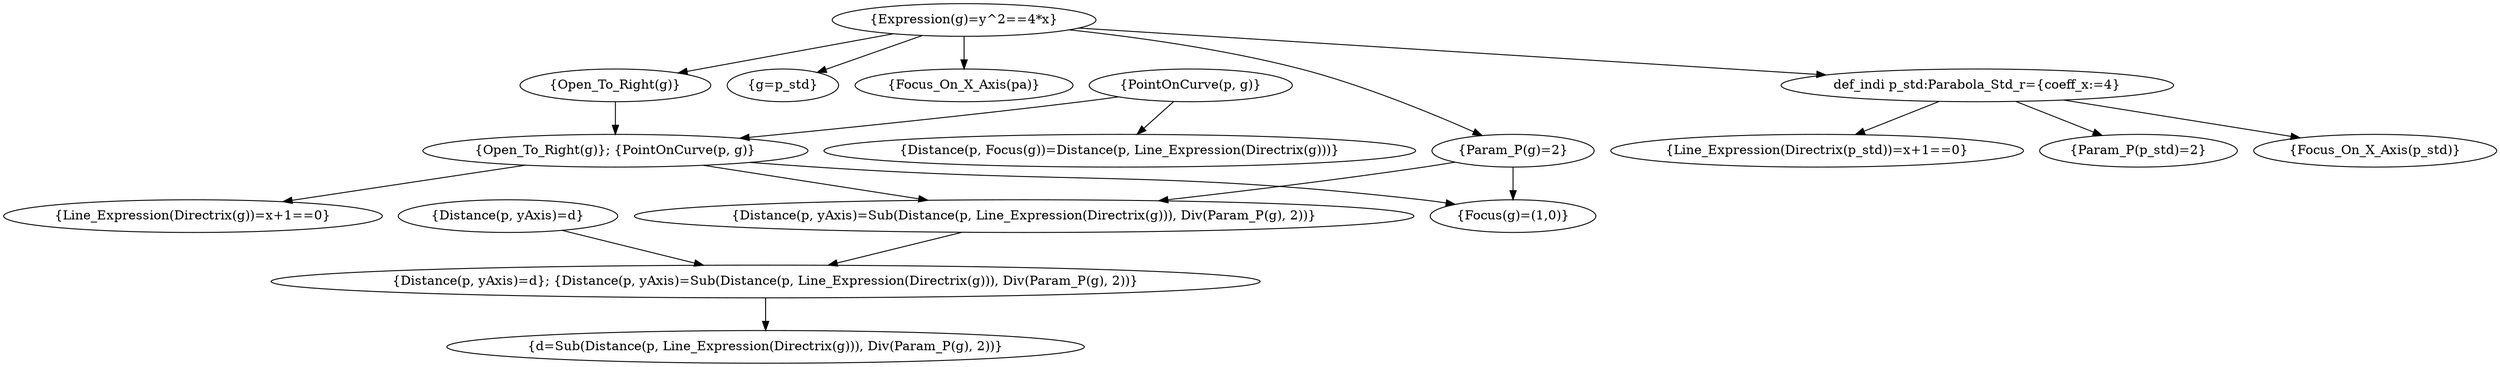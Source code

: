 digraph all_progress {
	graph [bb="0,0,2296.4,396"];
	node [label="\N"];
	"{Expression(g)=y^2==4*x}"	[height=0.5,
		pos="892.07,378",
		width=3.232];
	"{Focus_On_X_Axis(pa)}"	[height=0.5,
		pos="892.07,306",
		width=2.9476];
	"{Expression(g)=y^2==4*x}" -> "{Focus_On_X_Axis(pa)}"	[pos="e,892.07,324.1 892.07,359.7 892.07,352.41 892.07,343.73 892.07,335.54"];
	"{Open_To_Right(g)}"	[height=0.5,
		pos="559.07,306",
		width=2.5211];
	"{Expression(g)=y^2==4*x}" -> "{Open_To_Right(g)}"	[pos="e,619.78,319.76 825.08,362.92 768.82,351.09 688.6,334.23 630.99,322.12"];
	"{Param_P(g)=2}"	[height=0.5,
		pos="1383.1,234",
		width=2.0804];
	"{Expression(g)=y^2==4*x}" -> "{Param_P(g)=2}"	[pos="e,1358,251.41 992.75,368.69 1057,361.37 1141.4,347.98 1213.1,324 1262.5,307.47 1314.9,277.94 1348.3,257.45"];
	"def_indi p_std:Parabola_Std_r={coeff_x:=4}"	[height=0.5,
		pos="1806.1,306",
		width=4.9807];
	"{Expression(g)=y^2==4*x}" -> "def_indi p_std:Parabola_Std_r={coeff_x:=4}"	[pos="e,1667,317.65 994.25,369.17 1155.3,356.84 1468.9,332.82 1655.7,318.51"];
	"{g=p_std}"	[height=0.5,
		pos="718.07,306",
		width=1.398];
	"{Expression(g)=y^2==4*x}" -> "{g=p_std}"	[pos="e,750.64,320.1 851.71,360.76 824.59,349.85 788.88,335.49 761.2,324.35"];
	"{Open_To_Right(g)}; {PointOnCurve(p, g)}"	[height=0.5,
		pos="559.07,234",
		width=4.9664];
	"{Open_To_Right(g)}" -> "{Open_To_Right(g)}; {PointOnCurve(p, g)}"	[pos="e,559.07,252.1 559.07,287.7 559.07,280.41 559.07,271.73 559.07,263.54"];
	"{Distance(p, yAxis)=Sub(Distance(p, Line_Expression(Directrix(g))), Div(Param_P(g), 2))}"	[height=0.5,
		pos="932.07,162",
		width=9.8997];
	"{Param_P(g)=2}" -> "{Distance(p, yAxis)=Sub(Distance(p, Line_Expression(Directrix(g))), Div(Param_P(g), 2))}"	[pos="e,1057.2,179.29 1328,221.4 1318.4,219.5 1308.5,217.63 1299.1,216 1223.1,202.83 1137.8,190.38 1068.6,180.86"];
	"{Focus(g)=(1,0)}"	[height=0.5,
		pos="1383.1,162",
		width=2.1231];
	"{Param_P(g)=2}" -> "{Focus(g)=(1,0)}"	[pos="e,1383.1,180.1 1383.1,215.7 1383.1,208.41 1383.1,199.73 1383.1,191.54"];
	"{Param_P(p_std)=2}"	[height=0.5,
		pos="1953.1,234",
		width=2.5069];
	"def_indi p_std:Parabola_Std_r={coeff_x:=4}" -> "{Param_P(p_std)=2}"	[pos="e,1919.2,251.11 1842,287.88 1862.3,278.24 1887.7,266.14 1909.1,255.94"];
	"{Focus_On_X_Axis(p_std)}"	[height=0.5,
		pos="2179.1,234",
		width=3.2604];
	"def_indi p_std:Parabola_Std_r={coeff_x:=4}" -> "{Focus_On_X_Axis(p_std)}"	[pos="e,2106.9,248.55 1887.9,289.64 1949.5,278.08 2033.6,262.3 2095.5,250.67"];
	"{Line_Expression(Directrix(p_std))=x+1==0}"	[height=0.5,
		pos="1660.1,234",
		width=5.1228];
	"def_indi p_std:Parabola_Std_r={coeff_x:=4}" -> "{Line_Expression(Directrix(p_std))=x+1==0}"	[pos="e,1695.7,252.07 1770.4,287.88 1750.9,278.56 1726.7,266.94 1705.9,256.96"];
	"{PointOnCurve(p, g)}"	[height=0.5,
		pos="1110.1,306",
		width=2.6064];
	"{Distance(p, Focus(g))=Distance(p, Line_Expression(Directrix(g)))}"	[height=0.5,
		pos="1023.1,234",
		width=7.426];
	"{PointOnCurve(p, g)}" -> "{Distance(p, Focus(g))=Distance(p, Line_Expression(Directrix(g)))}"	[pos="e,1044.5,252.28 1089,288.05 1078.3,279.41 1065,268.75 1053.2,259.26"];
	"{PointOnCurve(p, g)}" -> "{Open_To_Right(g)}; {PointOnCurve(p, g)}"	[pos="e,679.05,247.68 1041.7,293.27 1030.2,291.41 1018.3,289.59 1007.1,288 900.72,272.94 779.76,258.81 690.35,248.93"];
	"{Open_To_Right(g)}; {PointOnCurve(p, g)}" -> "{Distance(p, yAxis)=Sub(Distance(p, Line_Expression(Directrix(g))), Div(Param_P(g), 2))}"	[pos="e,842.24,179.86 640.92,217.64 696.95,207.12 771.6,193.12 831.28,181.91"];
	"{Line_Expression(Directrix(g))=x+1==0}"	[height=0.5,
		pos="169.07,162",
		width=4.6963];
	"{Open_To_Right(g)}; {PointOnCurve(p, g)}" -> "{Line_Expression(Directrix(g))=x+1==0}"	[pos="e,252.99,178.06 473.96,217.72 412.12,206.62 328.38,191.59 264.3,180.09"];
	"{Open_To_Right(g)}; {PointOnCurve(p, g)}" -> "{Focus(g)=(1,0)}"	[pos="e,1328.2,174.95 686.71,221.03 706.89,219.26 727.55,217.52 747.07,216 991.29,196.97 1054.2,211.82 1297.1,180 1303.5,179.15 1310.3,\
178.11 1317,176.96"];
	"{Distance(p, yAxis)=d}; {Distance(p, yAxis)=Sub(Distance(p, Line_Expression(Directrix(g))), Div(Param_P(g), 2))}"	[height=0.5,
		pos="694.07,90",
		width=12.53];
	"{Distance(p, yAxis)=Sub(Distance(p, Line_Expression(Directrix(g))), Div(Param_P(g), 2))}" -> "{Distance(p, yAxis)=d}; {Distance(p, yAxis)=Sub(Distance(p, Line_Expression(Directrix(g))), Div(Param_P(g), 2))}"	[pos="e,752.78,108.27 873.54,143.79 840.24,133.99 798.33,121.66 763.38,111.39"];
	"{Distance(p, yAxis)=d}"	[height=0.5,
		pos="457.07,162",
		width=2.7912];
	"{Distance(p, yAxis)=d}" -> "{Distance(p, yAxis)=d}; {Distance(p, yAxis)=Sub(Distance(p, Line_Expression(Directrix(g))), Div(Param_P(g), 2))}"	[pos="e,635.66,108.25 507.62,146.07 541.77,135.98 587.29,122.54 624.8,111.46"];
	"{d=Sub(Distance(p, Line_Expression(Directrix(g))), Div(Param_P(g), 2))}"	[height=0.5,
		pos="694.07,18",
		width=8.0799];
	"{Distance(p, yAxis)=d}; {Distance(p, yAxis)=Sub(Distance(p, Line_Expression(Directrix(g))), Div(Param_P(g), 2))}" -> "{d=Sub(Distance(p, Line_Expression(Directrix(g))), Div(Param_P(g), 2))}"	[pos="e,694.07,36.104 694.07,71.697 694.07,64.407 694.07,55.726 694.07,47.536"];
}
